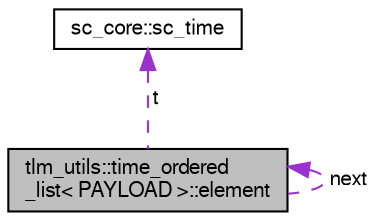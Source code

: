 digraph "tlm_utils::time_ordered_list&lt; PAYLOAD &gt;::element"
{
  edge [fontname="FreeSans",fontsize="10",labelfontname="FreeSans",labelfontsize="10"];
  node [fontname="FreeSans",fontsize="10",shape=record];
  Node1 [label="tlm_utils::time_ordered\l_list\< PAYLOAD \>::element",height=0.2,width=0.4,color="black", fillcolor="grey75", style="filled", fontcolor="black"];
  Node2 -> Node1 [dir="back",color="darkorchid3",fontsize="10",style="dashed",label=" t" ,fontname="FreeSans"];
  Node2 [label="sc_core::sc_time",height=0.2,width=0.4,color="black", fillcolor="white", style="filled",URL="/mnt/c/Users/fangk/Documents/hdl-playground/lib/systemc-2.3.3/objdir/docs/sysc/doxygen/systemc.tag$a01996.html"];
  Node1 -> Node1 [dir="back",color="darkorchid3",fontsize="10",style="dashed",label=" next" ,fontname="FreeSans"];
}
